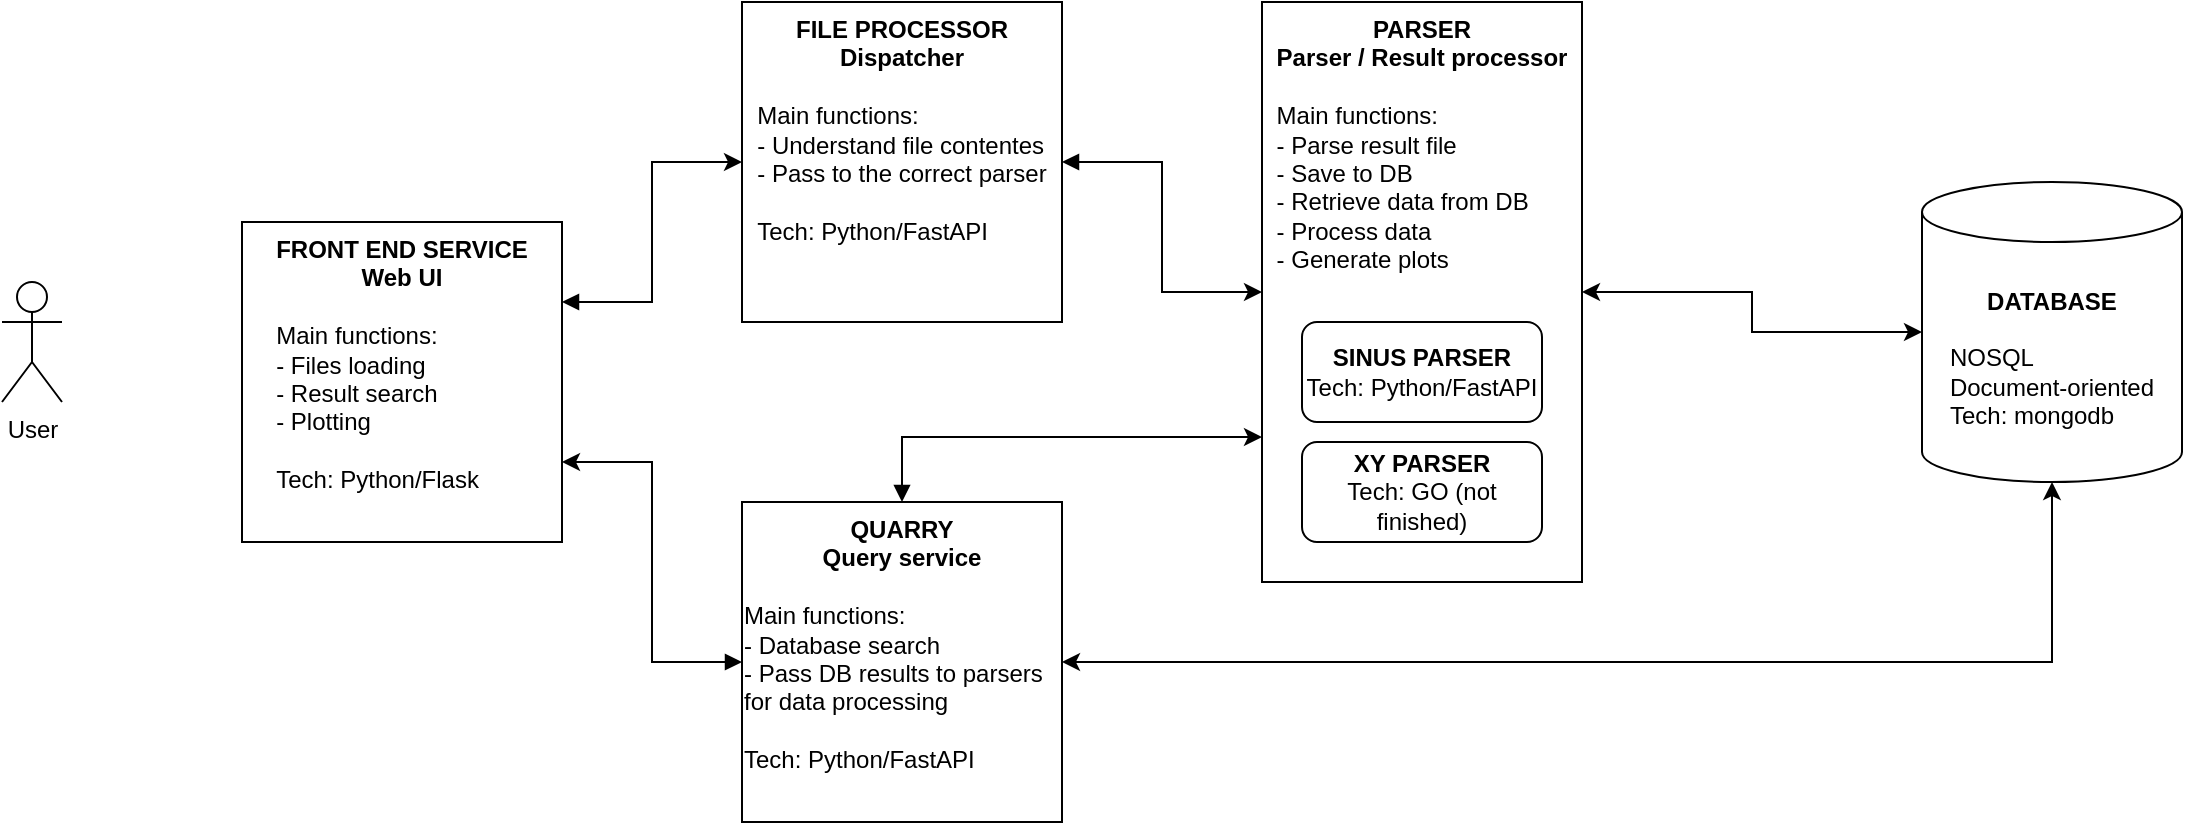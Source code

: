 <mxfile version="26.0.10">
  <diagram name="Strona-1" id="nNAm1th6dM_G2lgoB58D">
    <mxGraphModel dx="1194" dy="742" grid="1" gridSize="10" guides="1" tooltips="1" connect="1" arrows="1" fold="1" page="1" pageScale="1" pageWidth="827" pageHeight="1169" math="0" shadow="0">
      <root>
        <mxCell id="0" />
        <mxCell id="1" parent="0" />
        <mxCell id="bsObABQ3SvNQ67lsnNod-1" value="User" style="shape=umlActor;verticalLabelPosition=bottom;verticalAlign=top;html=1;outlineConnect=0;" vertex="1" parent="1">
          <mxGeometry x="130" y="260" width="30" height="60" as="geometry" />
        </mxCell>
        <mxCell id="bsObABQ3SvNQ67lsnNod-15" style="edgeStyle=orthogonalEdgeStyle;rounded=0;orthogonalLoop=1;jettySize=auto;html=1;exitX=1;exitY=0.25;exitDx=0;exitDy=0;entryX=0;entryY=0.5;entryDx=0;entryDy=0;startArrow=block;startFill=1;" edge="1" parent="1" source="bsObABQ3SvNQ67lsnNod-3" target="bsObABQ3SvNQ67lsnNod-4">
          <mxGeometry relative="1" as="geometry" />
        </mxCell>
        <mxCell id="bsObABQ3SvNQ67lsnNod-3" value="&lt;b&gt;FRONT END SERVICE&lt;/b&gt;&lt;div style=&quot;&quot;&gt;&lt;b&gt;Web UI&lt;/b&gt;&lt;/div&gt;&lt;div style=&quot;&quot;&gt;&lt;br&gt;&lt;/div&gt;&lt;div style=&quot;text-align: left;&quot;&gt;Main functions:&lt;br&gt;- Files loading&lt;/div&gt;&lt;div style=&quot;text-align: left;&quot;&gt;- Result search&lt;/div&gt;&lt;div style=&quot;text-align: left;&quot;&gt;- Plotting&lt;/div&gt;&lt;div style=&quot;text-align: left;&quot;&gt;&lt;br&gt;&lt;/div&gt;&lt;div style=&quot;text-align: left;&quot;&gt;Tech: Python/Flask&lt;/div&gt;" style="whiteSpace=wrap;html=1;aspect=fixed;verticalAlign=top;align=center;" vertex="1" parent="1">
          <mxGeometry x="250" y="230" width="160" height="160" as="geometry" />
        </mxCell>
        <mxCell id="bsObABQ3SvNQ67lsnNod-12" style="edgeStyle=orthogonalEdgeStyle;rounded=0;orthogonalLoop=1;jettySize=auto;html=1;exitX=1;exitY=0.5;exitDx=0;exitDy=0;startArrow=block;startFill=1;" edge="1" parent="1" source="bsObABQ3SvNQ67lsnNod-4" target="bsObABQ3SvNQ67lsnNod-6">
          <mxGeometry relative="1" as="geometry" />
        </mxCell>
        <mxCell id="bsObABQ3SvNQ67lsnNod-4" value="&lt;b&gt;FILE PROCESSOR&lt;/b&gt;&lt;div style=&quot;&quot;&gt;&lt;b&gt;Dispatcher&lt;/b&gt;&lt;/div&gt;&lt;div style=&quot;&quot;&gt;&lt;b&gt;&lt;br&gt;&lt;/b&gt;&lt;/div&gt;&lt;div style=&quot;text-align: left;&quot;&gt;Main functions:&lt;br&gt;- Understand file contentes&lt;/div&gt;&lt;div style=&quot;text-align: left;&quot;&gt;- Pass to the correct parser&lt;/div&gt;&lt;div style=&quot;text-align: left;&quot;&gt;&lt;br&gt;&lt;/div&gt;&lt;div style=&quot;text-align: left;&quot;&gt;Tech: Python/FastAPI&lt;/div&gt;" style="whiteSpace=wrap;html=1;aspect=fixed;verticalAlign=top;align=center;" vertex="1" parent="1">
          <mxGeometry x="500" y="120" width="160" height="160" as="geometry" />
        </mxCell>
        <mxCell id="bsObABQ3SvNQ67lsnNod-13" style="edgeStyle=orthogonalEdgeStyle;rounded=0;orthogonalLoop=1;jettySize=auto;html=1;exitX=0.5;exitY=0;exitDx=0;exitDy=0;entryX=0;entryY=0.75;entryDx=0;entryDy=0;startArrow=block;startFill=1;" edge="1" parent="1" source="bsObABQ3SvNQ67lsnNod-5" target="bsObABQ3SvNQ67lsnNod-6">
          <mxGeometry relative="1" as="geometry" />
        </mxCell>
        <mxCell id="bsObABQ3SvNQ67lsnNod-14" style="edgeStyle=orthogonalEdgeStyle;rounded=0;orthogonalLoop=1;jettySize=auto;html=1;exitX=0;exitY=0.5;exitDx=0;exitDy=0;entryX=1;entryY=0.75;entryDx=0;entryDy=0;startArrow=block;startFill=1;" edge="1" parent="1" source="bsObABQ3SvNQ67lsnNod-5" target="bsObABQ3SvNQ67lsnNod-3">
          <mxGeometry relative="1" as="geometry" />
        </mxCell>
        <mxCell id="bsObABQ3SvNQ67lsnNod-5" value="&lt;div style=&quot;&quot;&gt;&lt;b&gt;QUARRY&lt;/b&gt;&lt;/div&gt;&lt;div style=&quot;&quot;&gt;&lt;b&gt;Query service&lt;/b&gt;&lt;/div&gt;&lt;div style=&quot;&quot;&gt;&lt;b&gt;&lt;br&gt;&lt;/b&gt;&lt;/div&gt;&lt;div style=&quot;text-align: left;&quot;&gt;Main functions:&lt;br&gt;- Database search&lt;/div&gt;&lt;div style=&quot;text-align: left;&quot;&gt;- Pass DB results to parsers for data processing&lt;/div&gt;&lt;div style=&quot;text-align: left;&quot;&gt;&lt;br&gt;&lt;/div&gt;&lt;div style=&quot;text-align: left;&quot;&gt;Tech: Python/FastAPI&lt;/div&gt;" style="whiteSpace=wrap;html=1;aspect=fixed;verticalAlign=top;align=center;" vertex="1" parent="1">
          <mxGeometry x="500" y="370" width="160" height="160" as="geometry" />
        </mxCell>
        <mxCell id="bsObABQ3SvNQ67lsnNod-10" style="edgeStyle=orthogonalEdgeStyle;rounded=0;orthogonalLoop=1;jettySize=auto;html=1;exitX=1;exitY=0.5;exitDx=0;exitDy=0;startArrow=classic;startFill=1;" edge="1" parent="1" source="bsObABQ3SvNQ67lsnNod-6" target="bsObABQ3SvNQ67lsnNod-9">
          <mxGeometry relative="1" as="geometry" />
        </mxCell>
        <mxCell id="bsObABQ3SvNQ67lsnNod-6" value="&lt;b&gt;PARSER&lt;/b&gt;&lt;div style=&quot;&quot;&gt;&lt;b&gt;Parser / Result processor&lt;/b&gt;&lt;/div&gt;&lt;div style=&quot;&quot;&gt;&lt;b&gt;&lt;br&gt;&lt;/b&gt;&lt;/div&gt;&lt;div style=&quot;text-align: left;&quot;&gt;Main functions:&lt;br&gt;- Parse result file&lt;/div&gt;&lt;div style=&quot;text-align: left;&quot;&gt;- Save to DB&lt;/div&gt;&lt;div style=&quot;text-align: left;&quot;&gt;- Retrieve data from DB&lt;/div&gt;&lt;div style=&quot;text-align: left;&quot;&gt;- Process data&lt;/div&gt;&lt;div style=&quot;text-align: left;&quot;&gt;- Generate plots&lt;/div&gt;&lt;div style=&quot;text-align: left;&quot;&gt;&lt;br&gt;&lt;/div&gt;&lt;div style=&quot;text-align: left;&quot;&gt;&lt;br&gt;&lt;/div&gt;" style="whiteSpace=wrap;html=1;verticalAlign=top;align=center;" vertex="1" parent="1">
          <mxGeometry x="760" y="120" width="160" height="290" as="geometry" />
        </mxCell>
        <mxCell id="bsObABQ3SvNQ67lsnNod-7" value="&lt;b&gt;SINUS PARSER&lt;/b&gt;&lt;div&gt;Tech: Python/FastAPI&lt;/div&gt;" style="rounded=1;whiteSpace=wrap;html=1;verticalAlign=middle;" vertex="1" parent="1">
          <mxGeometry x="780" y="280" width="120" height="50" as="geometry" />
        </mxCell>
        <mxCell id="bsObABQ3SvNQ67lsnNod-8" value="&lt;b&gt;XY PARSER&lt;/b&gt;&lt;div&gt;Tech: GO (not finished)&lt;/div&gt;" style="rounded=1;whiteSpace=wrap;html=1;verticalAlign=middle;" vertex="1" parent="1">
          <mxGeometry x="780" y="340" width="120" height="50" as="geometry" />
        </mxCell>
        <mxCell id="bsObABQ3SvNQ67lsnNod-9" value="&lt;b&gt;DATABASE&lt;/b&gt;&lt;div&gt;&lt;b&gt;&lt;br&gt;&lt;/b&gt;&lt;/div&gt;&lt;div style=&quot;text-align: left;&quot;&gt;NOSQL&lt;/div&gt;&lt;div style=&quot;text-align: left;&quot;&gt;Document-oriented&lt;/div&gt;&lt;div style=&quot;text-align: left;&quot;&gt;Tech: mongodb&lt;/div&gt;" style="shape=cylinder3;whiteSpace=wrap;html=1;boundedLbl=1;backgroundOutline=1;size=15;" vertex="1" parent="1">
          <mxGeometry x="1090" y="210" width="130" height="150" as="geometry" />
        </mxCell>
        <mxCell id="bsObABQ3SvNQ67lsnNod-11" style="edgeStyle=orthogonalEdgeStyle;rounded=0;orthogonalLoop=1;jettySize=auto;html=1;exitX=1;exitY=0.5;exitDx=0;exitDy=0;startArrow=classic;startFill=1;" edge="1" parent="1" source="bsObABQ3SvNQ67lsnNod-5" target="bsObABQ3SvNQ67lsnNod-9">
          <mxGeometry relative="1" as="geometry" />
        </mxCell>
      </root>
    </mxGraphModel>
  </diagram>
</mxfile>
